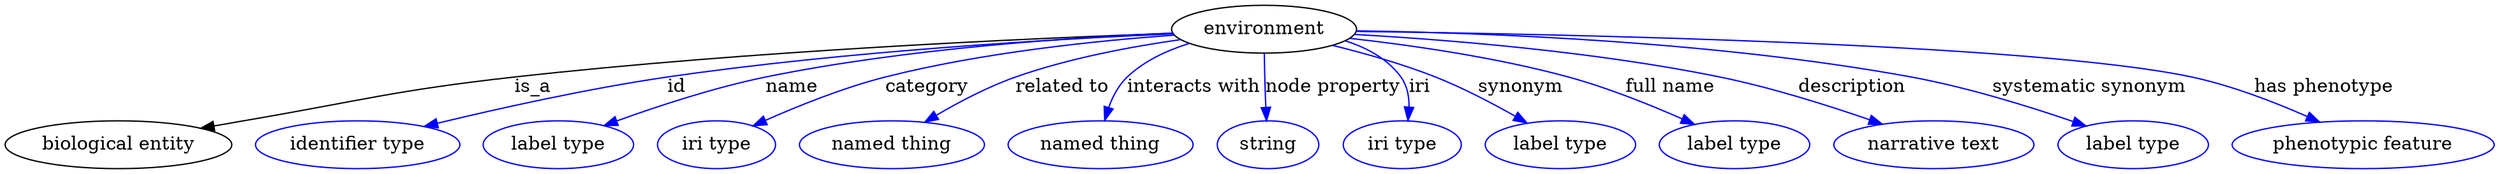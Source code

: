 digraph {
	graph [bb="0,0,1512,122"];
	node [label="\N"];
	environment	 [height=0.5,
		label=environment,
		pos="764.82,104",
		width=1.5223];
	"biological entity"	 [height=0.5,
		pos="67.823,18",
		width=1.884];
	environment -> "biological entity"	 [label=is_a,
		lp="334.1,61",
		pos="e,118.27,30.183 710.48,101.29 626.83,96.722 461.58,86.183 322.27,68 242.81,57.628 223.3,52.237 144.82,36 139.45,34.887 133.87,33.683 \
128.29,32.443"];
	id	 [color=blue,
		height=0.5,
		label="identifier type",
		pos="212.82,18",
		width=1.652];
	environment -> id	 [color=blue,
		label=id,
		lp="418.27,61",
		pos="e,257.42,29.936 710.7,100.8 641.17,96.164 516.93,86.08 411.93,68 352.82,57.821 338.95,50.786 280.82,36 276.44,34.886 271.91,33.718 \
267.36,32.535",
		style=solid];
	name	 [color=blue,
		height=0.5,
		label="label type",
		pos="334.82,18",
		width=1.2425];
	environment -> name	 [color=blue,
		label=name,
		lp="487.98,61",
		pos="e,365.11,31.249 710.56,100.99 651.38,96.863 554.17,87.592 472.51,68 438.7,59.89 401.73,46.183 374.63,35.169",
		style=solid];
	category	 [color=blue,
		height=0.5,
		label="iri type",
		pos="432.82,18",
		width=0.9834];
	environment -> category	 [color=blue,
		label=category,
		lp="567.92,61",
		pos="e,457.19,31.245 711.65,99.303 666.29,94.363 599.7,84.89 543.63,68 516.7,59.886 487.77,46.669 466.23,35.861",
		style=solid];
	"related to"	 [color=blue,
		height=0.5,
		label="named thing",
		pos="539.82,18",
		width=1.5019];
	environment -> "related to"	 [color=blue,
		label="related to",
		lp="648.06,61",
		pos="e,562.36,34.416 716.14,95.623 687.8,89.81 651.77,80.789 621.35,68 603.86,60.646 585.74,49.894 571.03,40.243",
		style=solid];
	"interacts with"	 [color=blue,
		height=0.5,
		label="named thing",
		pos="665.82,18",
		width=1.5019];
	environment -> "interacts with"	 [color=blue,
		label="interacts with",
		lp="724.73,61",
		pos="e,669.57,36.022 723.46,91.963 710.14,86.427 696.2,78.654 686.01,68 680.1,61.816 675.83,53.673 672.79,45.759",
		style=solid];
	"node property"	 [color=blue,
		height=0.5,
		label=string,
		pos="767.82,18",
		width=0.8403];
	environment -> "node property"	 [color=blue,
		label="node property",
		lp="804.89,61",
		pos="e,766.58,36.307 764.95,85.943 765.06,76.436 765.28,64.584 765.68,54 765.77,51.572 765.89,49.052 766.01,46.525",
		style=solid];
	iri	 [color=blue,
		height=0.5,
		label="iri type",
		pos="851.82,18",
		width=0.9834];
	environment -> iri	 [color=blue,
		label=iri,
		lp="857.04,61",
		pos="e,852.94,36.286 808.55,92.88 821.75,87.451 835.06,79.511 843.82,68 848.51,61.846 850.92,54.014 852.06,46.386",
		style=solid];
	synonym	 [color=blue,
		height=0.5,
		label="label type",
		pos="949.82,18",
		width=1.2425];
	environment -> synonym	 [color=blue,
		label=synonym,
		lp="918.49,61",
		pos="e,926.91,33.534 805.3,91.814 824.33,85.556 847.12,77.293 866.82,68 884.5,59.661 903.23,48.591 918.42,38.988",
		style=solid];
	"full name"	 [color=blue,
		height=0.5,
		label="label type",
		pos="1056.8,18",
		width=1.2425];
	environment -> "full name"	 [color=blue,
		label="full name",
		lp="1008.5,61",
		pos="e,1029.8,32.591 815.73,97.282 852.91,91.586 904.22,82.071 947.82,68 972.91,59.905 999.84,47.587 1020.7,37.203",
		style=solid];
	description	 [color=blue,
		height=0.5,
		label="narrative text",
		pos="1176.8,18",
		width=1.5834];
	environment -> description	 [color=blue,
		label=description,
		lp="1116.9,61",
		pos="e,1143.1,32.534 818.75,100.39 874.47,95.847 963.66,86.324 1038.8,68 1071.3,60.071 1106.8,47.114 1133.7,36.376",
		style=solid];
	"systematic synonym"	 [color=blue,
		height=0.5,
		label="label type",
		pos="1296.8,18",
		width=1.2425];
	environment -> "systematic synonym"	 [color=blue,
		label="systematic synonym",
		lp="1257.8,61",
		pos="e,1265.8,31.144 818.75,100.58 909.69,94.554 1089.7,81.39 1151.8,68 1187.9,60.217 1227.4,46.197 1256.1,34.98",
		style=solid];
	"has phenotype"	 [color=blue,
		height=0.5,
		label="phenotypic feature",
		pos="1435.8,18",
		width=2.1155];
	environment -> "has phenotype"	 [color=blue,
		label="has phenotype",
		lp="1402.1,61",
		pos="e,1405,34.581 819.75,102.79 940.39,99.742 1225.2,90.356 1318.8,68 1345.5,61.626 1373.9,49.661 1396,39.034",
		style=solid];
}

